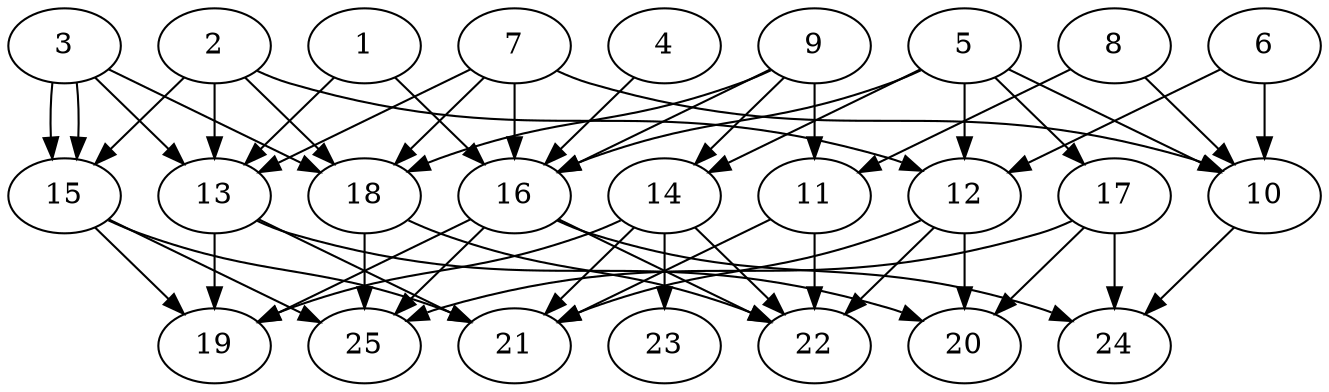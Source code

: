 // DAG automatically generated by daggen at Thu Oct  3 14:00:39 2019
// ./daggen --dot -n 25 --ccr 0.4 --fat 0.7 --regular 0.7 --density 0.5 --mindata 5242880 --maxdata 52428800 
digraph G {
  1 [size="39621120", alpha="0.15", expect_size="15848448"] 
  1 -> 13 [size ="15848448"]
  1 -> 16 [size ="15848448"]
  2 [size="41175040", alpha="0.09", expect_size="16470016"] 
  2 -> 12 [size ="16470016"]
  2 -> 13 [size ="16470016"]
  2 -> 15 [size ="16470016"]
  2 -> 18 [size ="16470016"]
  3 [size="98104320", alpha="0.14", expect_size="39241728"] 
  3 -> 13 [size ="39241728"]
  3 -> 15 [size ="39241728"]
  3 -> 15 [size ="39241728"]
  3 -> 18 [size ="39241728"]
  4 [size="41292800", alpha="0.18", expect_size="16517120"] 
  4 -> 16 [size ="16517120"]
  5 [size="45250560", alpha="0.19", expect_size="18100224"] 
  5 -> 10 [size ="18100224"]
  5 -> 12 [size ="18100224"]
  5 -> 14 [size ="18100224"]
  5 -> 16 [size ="18100224"]
  5 -> 17 [size ="18100224"]
  6 [size="18073600", alpha="0.06", expect_size="7229440"] 
  6 -> 10 [size ="7229440"]
  6 -> 12 [size ="7229440"]
  7 [size="74501120", alpha="0.13", expect_size="29800448"] 
  7 -> 10 [size ="29800448"]
  7 -> 13 [size ="29800448"]
  7 -> 16 [size ="29800448"]
  7 -> 18 [size ="29800448"]
  8 [size="81418240", alpha="0.16", expect_size="32567296"] 
  8 -> 10 [size ="32567296"]
  8 -> 11 [size ="32567296"]
  9 [size="122613760", alpha="0.18", expect_size="49045504"] 
  9 -> 11 [size ="49045504"]
  9 -> 14 [size ="49045504"]
  9 -> 16 [size ="49045504"]
  9 -> 18 [size ="49045504"]
  10 [size="102791680", alpha="0.11", expect_size="41116672"] 
  10 -> 24 [size ="41116672"]
  11 [size="14968320", alpha="0.12", expect_size="5987328"] 
  11 -> 21 [size ="5987328"]
  11 -> 22 [size ="5987328"]
  12 [size="104885760", alpha="0.03", expect_size="41954304"] 
  12 -> 20 [size ="41954304"]
  12 -> 21 [size ="41954304"]
  12 -> 22 [size ="41954304"]
  13 [size="41497600", alpha="0.15", expect_size="16599040"] 
  13 -> 19 [size ="16599040"]
  13 -> 20 [size ="16599040"]
  13 -> 21 [size ="16599040"]
  14 [size="126205440", alpha="0.09", expect_size="50482176"] 
  14 -> 19 [size ="50482176"]
  14 -> 21 [size ="50482176"]
  14 -> 22 [size ="50482176"]
  14 -> 23 [size ="50482176"]
  15 [size="115801600", alpha="0.06", expect_size="46320640"] 
  15 -> 19 [size ="46320640"]
  15 -> 21 [size ="46320640"]
  15 -> 25 [size ="46320640"]
  16 [size="111654400", alpha="0.05", expect_size="44661760"] 
  16 -> 19 [size ="44661760"]
  16 -> 22 [size ="44661760"]
  16 -> 24 [size ="44661760"]
  16 -> 25 [size ="44661760"]
  17 [size="28129280", alpha="0.09", expect_size="11251712"] 
  17 -> 20 [size ="11251712"]
  17 -> 24 [size ="11251712"]
  17 -> 25 [size ="11251712"]
  18 [size="104427520", alpha="0.14", expect_size="41771008"] 
  18 -> 22 [size ="41771008"]
  18 -> 25 [size ="41771008"]
  19 [size="82293760", alpha="0.15", expect_size="32917504"] 
  20 [size="72944640", alpha="0.07", expect_size="29177856"] 
  21 [size="17006080", alpha="0.03", expect_size="6802432"] 
  22 [size="89697280", alpha="0.04", expect_size="35878912"] 
  23 [size="107760640", alpha="0.20", expect_size="43104256"] 
  24 [size="80081920", alpha="0.00", expect_size="32032768"] 
  25 [size="16230400", alpha="0.06", expect_size="6492160"] 
}
